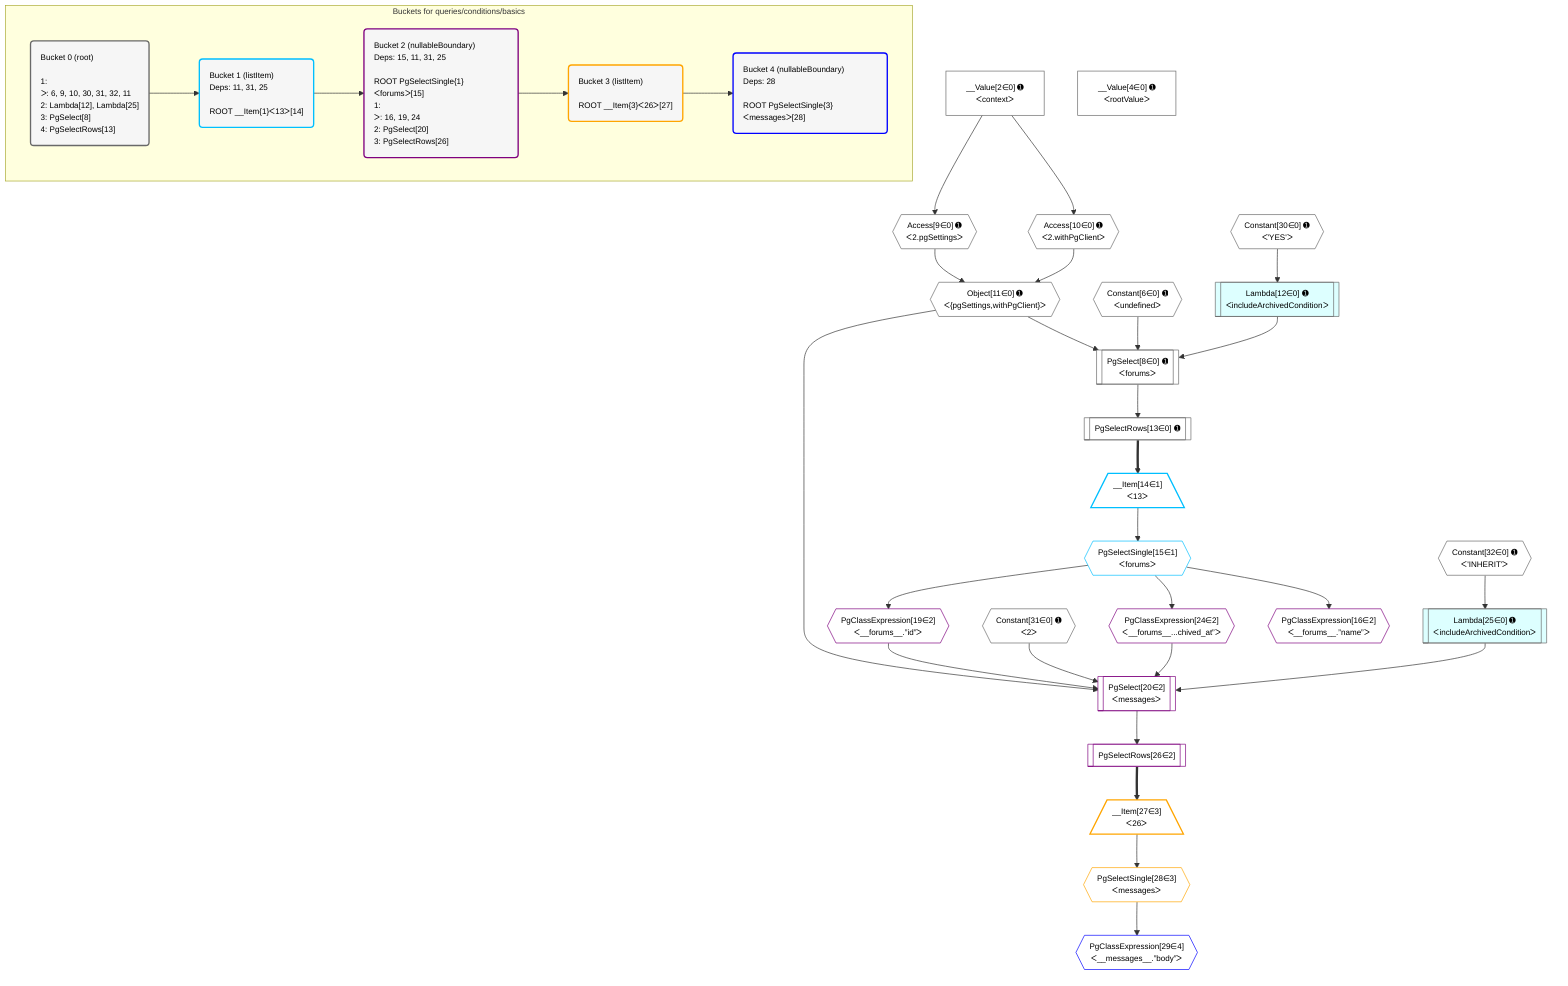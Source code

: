 %%{init: {'themeVariables': { 'fontSize': '12px'}}}%%
graph TD
    classDef path fill:#eee,stroke:#000,color:#000
    classDef plan fill:#fff,stroke-width:1px,color:#000
    classDef itemplan fill:#fff,stroke-width:2px,color:#000
    classDef unbatchedplan fill:#dff,stroke-width:1px,color:#000
    classDef sideeffectplan fill:#fcc,stroke-width:2px,color:#000
    classDef bucket fill:#f6f6f6,color:#000,stroke-width:2px,text-align:left


    %% plan dependencies
    PgSelect8[["PgSelect[8∈0] ➊<br />ᐸforumsᐳ"]]:::plan
    Object11{{"Object[11∈0] ➊<br />ᐸ{pgSettings,withPgClient}ᐳ"}}:::plan
    Constant6{{"Constant[6∈0] ➊<br />ᐸundefinedᐳ"}}:::plan
    Lambda12[["Lambda[12∈0] ➊<br />ᐸincludeArchivedConditionᐳ"]]:::unbatchedplan
    Object11 & Constant6 & Lambda12 --> PgSelect8
    Access9{{"Access[9∈0] ➊<br />ᐸ2.pgSettingsᐳ"}}:::plan
    Access10{{"Access[10∈0] ➊<br />ᐸ2.withPgClientᐳ"}}:::plan
    Access9 & Access10 --> Object11
    __Value2["__Value[2∈0] ➊<br />ᐸcontextᐳ"]:::plan
    __Value2 --> Access9
    __Value2 --> Access10
    Constant30{{"Constant[30∈0] ➊<br />ᐸ'YES'ᐳ"}}:::plan
    Constant30 --> Lambda12
    PgSelectRows13[["PgSelectRows[13∈0] ➊"]]:::plan
    PgSelect8 --> PgSelectRows13
    Lambda25[["Lambda[25∈0] ➊<br />ᐸincludeArchivedConditionᐳ"]]:::unbatchedplan
    Constant32{{"Constant[32∈0] ➊<br />ᐸ'INHERIT'ᐳ"}}:::plan
    Constant32 --> Lambda25
    __Value4["__Value[4∈0] ➊<br />ᐸrootValueᐳ"]:::plan
    Constant31{{"Constant[31∈0] ➊<br />ᐸ2ᐳ"}}:::plan
    __Item14[/"__Item[14∈1]<br />ᐸ13ᐳ"\]:::itemplan
    PgSelectRows13 ==> __Item14
    PgSelectSingle15{{"PgSelectSingle[15∈1]<br />ᐸforumsᐳ"}}:::plan
    __Item14 --> PgSelectSingle15
    PgSelect20[["PgSelect[20∈2]<br />ᐸmessagesᐳ"]]:::plan
    PgClassExpression19{{"PgClassExpression[19∈2]<br />ᐸ__forums__.”id”ᐳ"}}:::plan
    PgClassExpression24{{"PgClassExpression[24∈2]<br />ᐸ__forums__...chived_at”ᐳ"}}:::plan
    Object11 & PgClassExpression19 & Constant31 & PgClassExpression24 & Lambda25 --> PgSelect20
    PgClassExpression16{{"PgClassExpression[16∈2]<br />ᐸ__forums__.”name”ᐳ"}}:::plan
    PgSelectSingle15 --> PgClassExpression16
    PgSelectSingle15 --> PgClassExpression19
    PgSelectSingle15 --> PgClassExpression24
    PgSelectRows26[["PgSelectRows[26∈2]"]]:::plan
    PgSelect20 --> PgSelectRows26
    __Item27[/"__Item[27∈3]<br />ᐸ26ᐳ"\]:::itemplan
    PgSelectRows26 ==> __Item27
    PgSelectSingle28{{"PgSelectSingle[28∈3]<br />ᐸmessagesᐳ"}}:::plan
    __Item27 --> PgSelectSingle28
    PgClassExpression29{{"PgClassExpression[29∈4]<br />ᐸ__messages__.”body”ᐳ"}}:::plan
    PgSelectSingle28 --> PgClassExpression29

    %% define steps

    subgraph "Buckets for queries/conditions/basics"
    Bucket0("Bucket 0 (root)<br /><br />1: <br />ᐳ: 6, 9, 10, 30, 31, 32, 11<br />2: Lambda[12], Lambda[25]<br />3: PgSelect[8]<br />4: PgSelectRows[13]"):::bucket
    classDef bucket0 stroke:#696969
    class Bucket0,__Value2,__Value4,Constant6,PgSelect8,Access9,Access10,Object11,Lambda12,PgSelectRows13,Lambda25,Constant30,Constant31,Constant32 bucket0
    Bucket1("Bucket 1 (listItem)<br />Deps: 11, 31, 25<br /><br />ROOT __Item{1}ᐸ13ᐳ[14]"):::bucket
    classDef bucket1 stroke:#00bfff
    class Bucket1,__Item14,PgSelectSingle15 bucket1
    Bucket2("Bucket 2 (nullableBoundary)<br />Deps: 15, 11, 31, 25<br /><br />ROOT PgSelectSingle{1}ᐸforumsᐳ[15]<br />1: <br />ᐳ: 16, 19, 24<br />2: PgSelect[20]<br />3: PgSelectRows[26]"):::bucket
    classDef bucket2 stroke:#7f007f
    class Bucket2,PgClassExpression16,PgClassExpression19,PgSelect20,PgClassExpression24,PgSelectRows26 bucket2
    Bucket3("Bucket 3 (listItem)<br /><br />ROOT __Item{3}ᐸ26ᐳ[27]"):::bucket
    classDef bucket3 stroke:#ffa500
    class Bucket3,__Item27,PgSelectSingle28 bucket3
    Bucket4("Bucket 4 (nullableBoundary)<br />Deps: 28<br /><br />ROOT PgSelectSingle{3}ᐸmessagesᐳ[28]"):::bucket
    classDef bucket4 stroke:#0000ff
    class Bucket4,PgClassExpression29 bucket4
    Bucket0 --> Bucket1
    Bucket1 --> Bucket2
    Bucket2 --> Bucket3
    Bucket3 --> Bucket4
    end